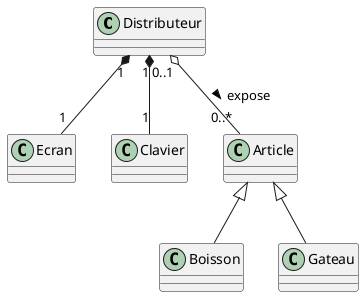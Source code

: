 Classes : Distributeur, Ecran, Article, Boisson, Clavier, Gateau
– Le distributeur est composé d’un écran et d’un clavier de saisie
– Des articles tel que des boissons ou des gâteaux y sont disponible

@startuml
'skinparam groupInheritance 3
class Distributeur
class Ecran
class Clavier
class Article
class Boisson
class Gateau

Article <|-- Boisson
Article <|-- Gateau

Distributeur "1" *-- "1" Ecran
Distributeur "1" *-- "1" Clavier
Distributeur "0..1" o-- "0..*" Article: expose >

@enduml